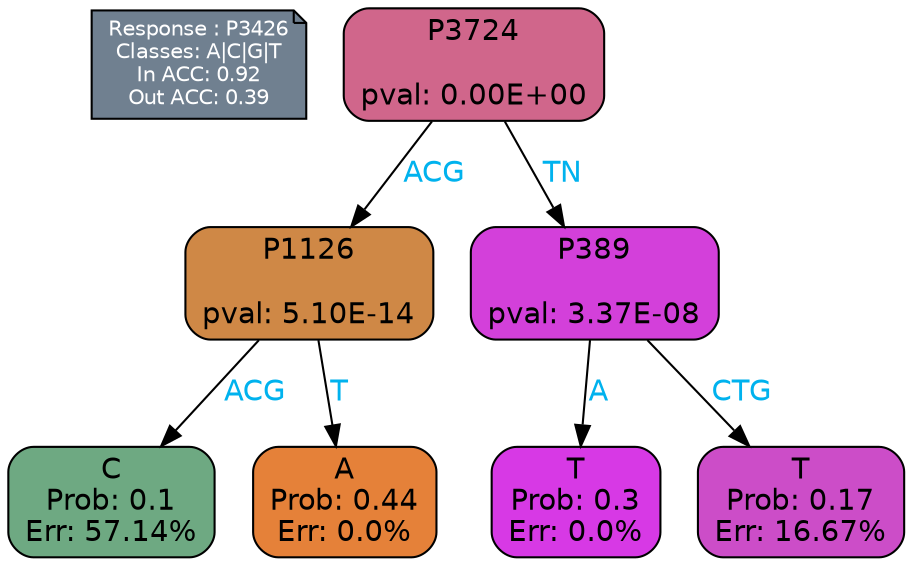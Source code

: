 digraph Tree {
node [shape=box, style="filled, rounded", color="black", fontname=helvetica] ;
graph [ranksep=equally, splines=polylines, bgcolor=transparent, dpi=600] ;
edge [fontname=helvetica] ;
LEGEND [label="Response : P3426
Classes: A|C|G|T
In ACC: 0.92
Out ACC: 0.39
",shape=note,align=left,style=filled,fillcolor="slategray",fontcolor="white",fontsize=10];1 [label="P3724

pval: 0.00E+00", fillcolor="#d0668b"] ;
2 [label="P1126

pval: 5.10E-14", fillcolor="#cf8846"] ;
3 [label="C
Prob: 0.1
Err: 57.14%", fillcolor="#6ea982"] ;
4 [label="A
Prob: 0.44
Err: 0.0%", fillcolor="#e58139"] ;
5 [label="P389

pval: 3.37E-08", fillcolor="#d340da"] ;
6 [label="T
Prob: 0.3
Err: 0.0%", fillcolor="#d739e5"] ;
7 [label="T
Prob: 0.17
Err: 16.67%", fillcolor="#cc4dc8"] ;
1 -> 2 [label="ACG",fontcolor=deepskyblue2] ;
1 -> 5 [label="TN",fontcolor=deepskyblue2] ;
2 -> 3 [label="ACG",fontcolor=deepskyblue2] ;
2 -> 4 [label="T",fontcolor=deepskyblue2] ;
5 -> 6 [label="A",fontcolor=deepskyblue2] ;
5 -> 7 [label="CTG",fontcolor=deepskyblue2] ;
{rank = same; 3;4;6;7;}{rank = same; LEGEND;1;}}
